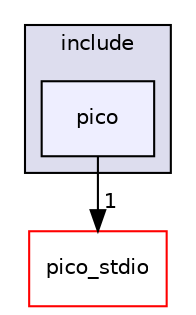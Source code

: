 digraph "pico_stdio_semihosting/include/pico" {
  compound=true
  node [ fontsize="10", fontname="Helvetica"];
  edge [ labelfontsize="10", labelfontname="Helvetica"];
  subgraph clusterdir_61ad3710b607bf424d26ff260b5bf8ff {
    graph [ bgcolor="#ddddee", pencolor="black", label="include" fontname="Helvetica", fontsize="10", URL="dir_61ad3710b607bf424d26ff260b5bf8ff.html"]
  dir_947da161a16ca2caa88d1d0ab5bf606c [shape=box, label="pico", style="filled", fillcolor="#eeeeff", pencolor="black", URL="dir_947da161a16ca2caa88d1d0ab5bf606c.html"];
  }
  dir_8ce2dea2c70b96bce3071180a232ce85 [shape=box label="pico_stdio" fillcolor="white" style="filled" color="red" URL="dir_8ce2dea2c70b96bce3071180a232ce85.html"];
  dir_947da161a16ca2caa88d1d0ab5bf606c->dir_8ce2dea2c70b96bce3071180a232ce85 [headlabel="1", labeldistance=1.5 headhref="dir_000190_000184.html"];
}
